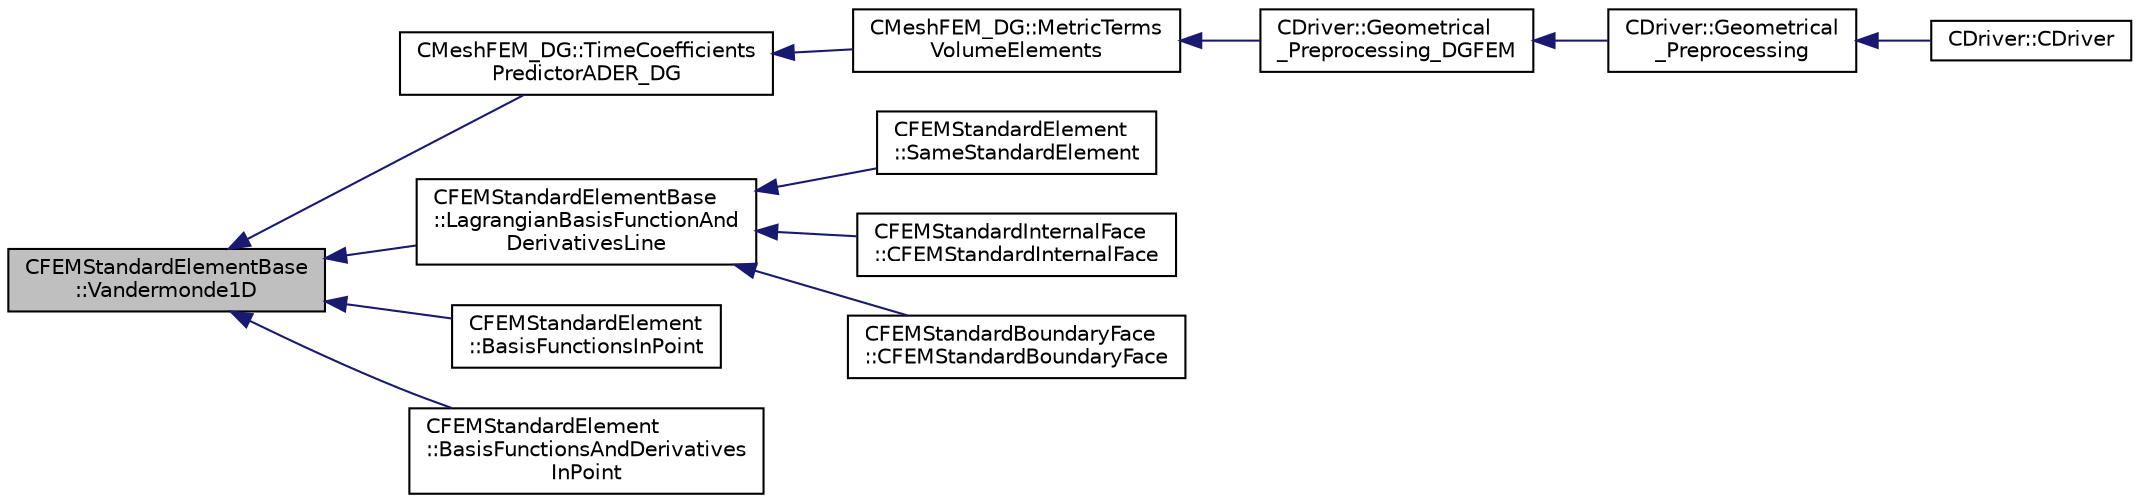 digraph "CFEMStandardElementBase::Vandermonde1D"
{
  edge [fontname="Helvetica",fontsize="10",labelfontname="Helvetica",labelfontsize="10"];
  node [fontname="Helvetica",fontsize="10",shape=record];
  rankdir="LR";
  Node338 [label="CFEMStandardElementBase\l::Vandermonde1D",height=0.2,width=0.4,color="black", fillcolor="grey75", style="filled", fontcolor="black"];
  Node338 -> Node339 [dir="back",color="midnightblue",fontsize="10",style="solid",fontname="Helvetica"];
  Node339 [label="CMeshFEM_DG::TimeCoefficients\lPredictorADER_DG",height=0.2,width=0.4,color="black", fillcolor="white", style="filled",URL="$class_c_mesh_f_e_m___d_g.html#a99d173245492ca71a355d4c40b40b306",tooltip="Function, which computes the time coefficients for the ADER-DG predictor step. "];
  Node339 -> Node340 [dir="back",color="midnightblue",fontsize="10",style="solid",fontname="Helvetica"];
  Node340 [label="CMeshFEM_DG::MetricTerms\lVolumeElements",height=0.2,width=0.4,color="black", fillcolor="white", style="filled",URL="$class_c_mesh_f_e_m___d_g.html#a4f30fa4373463f802c8d6f685c837263",tooltip="Function, which computes the metric terms of the volume elements. "];
  Node340 -> Node341 [dir="back",color="midnightblue",fontsize="10",style="solid",fontname="Helvetica"];
  Node341 [label="CDriver::Geometrical\l_Preprocessing_DGFEM",height=0.2,width=0.4,color="black", fillcolor="white", style="filled",URL="$class_c_driver.html#a2d9ea1c3d957f03fa5e22fa55e3369a6",tooltip="Do the geometrical preprocessing for the DG FEM solver. "];
  Node341 -> Node342 [dir="back",color="midnightblue",fontsize="10",style="solid",fontname="Helvetica"];
  Node342 [label="CDriver::Geometrical\l_Preprocessing",height=0.2,width=0.4,color="black", fillcolor="white", style="filled",URL="$class_c_driver.html#ad3d55fa299acdb779a7772bcee249004",tooltip="Construction of the edge-based data structure and the multigrid structure. "];
  Node342 -> Node343 [dir="back",color="midnightblue",fontsize="10",style="solid",fontname="Helvetica"];
  Node343 [label="CDriver::CDriver",height=0.2,width=0.4,color="black", fillcolor="white", style="filled",URL="$class_c_driver.html#a3fca4a013a6efa9bbb38fe78a86b5f3d",tooltip="Constructor of the class. "];
  Node338 -> Node344 [dir="back",color="midnightblue",fontsize="10",style="solid",fontname="Helvetica"];
  Node344 [label="CFEMStandardElementBase\l::LagrangianBasisFunctionAnd\lDerivativesLine",height=0.2,width=0.4,color="black", fillcolor="white", style="filled",URL="$class_c_f_e_m_standard_element_base.html#abe2839ae5c0b57a17bb0b01e49a48f92",tooltip="Function, which determines the values of the Lagrangian interpolation functions and its derivatives i..."];
  Node344 -> Node345 [dir="back",color="midnightblue",fontsize="10",style="solid",fontname="Helvetica"];
  Node345 [label="CFEMStandardElement\l::SameStandardElement",height=0.2,width=0.4,color="black", fillcolor="white", style="filled",URL="$class_c_f_e_m_standard_element.html#a81ce632b76ad1e704b34455809686b4f",tooltip="Function, which checks if the function arguments correspond to this standard element. "];
  Node344 -> Node346 [dir="back",color="midnightblue",fontsize="10",style="solid",fontname="Helvetica"];
  Node346 [label="CFEMStandardInternalFace\l::CFEMStandardInternalFace",height=0.2,width=0.4,color="black", fillcolor="white", style="filled",URL="$class_c_f_e_m_standard_internal_face.html#a03fc34bc2e61074ab778a30b940fb634",tooltip="Alternative constructor. "];
  Node344 -> Node347 [dir="back",color="midnightblue",fontsize="10",style="solid",fontname="Helvetica"];
  Node347 [label="CFEMStandardBoundaryFace\l::CFEMStandardBoundaryFace",height=0.2,width=0.4,color="black", fillcolor="white", style="filled",URL="$class_c_f_e_m_standard_boundary_face.html#a5a92fa174c37322a3ebd640d12ab8b3b",tooltip="Alternative constructor. "];
  Node338 -> Node348 [dir="back",color="midnightblue",fontsize="10",style="solid",fontname="Helvetica"];
  Node348 [label="CFEMStandardElement\l::BasisFunctionsInPoint",height=0.2,width=0.4,color="black", fillcolor="white", style="filled",URL="$class_c_f_e_m_standard_element.html#a7e662dc2ab1b4dc7a5b56cd70929af9d",tooltip="Function, which computes the Lagrangian basis functions for the given parametric coordinates. "];
  Node338 -> Node349 [dir="back",color="midnightblue",fontsize="10",style="solid",fontname="Helvetica"];
  Node349 [label="CFEMStandardElement\l::BasisFunctionsAndDerivatives\lInPoint",height=0.2,width=0.4,color="black", fillcolor="white", style="filled",URL="$class_c_f_e_m_standard_element.html#a0ce8e7aff7657aa636844f04bae3eac4",tooltip="Function, which computes the Lagrangian basis functions and its derivatives for the given parametric ..."];
}
